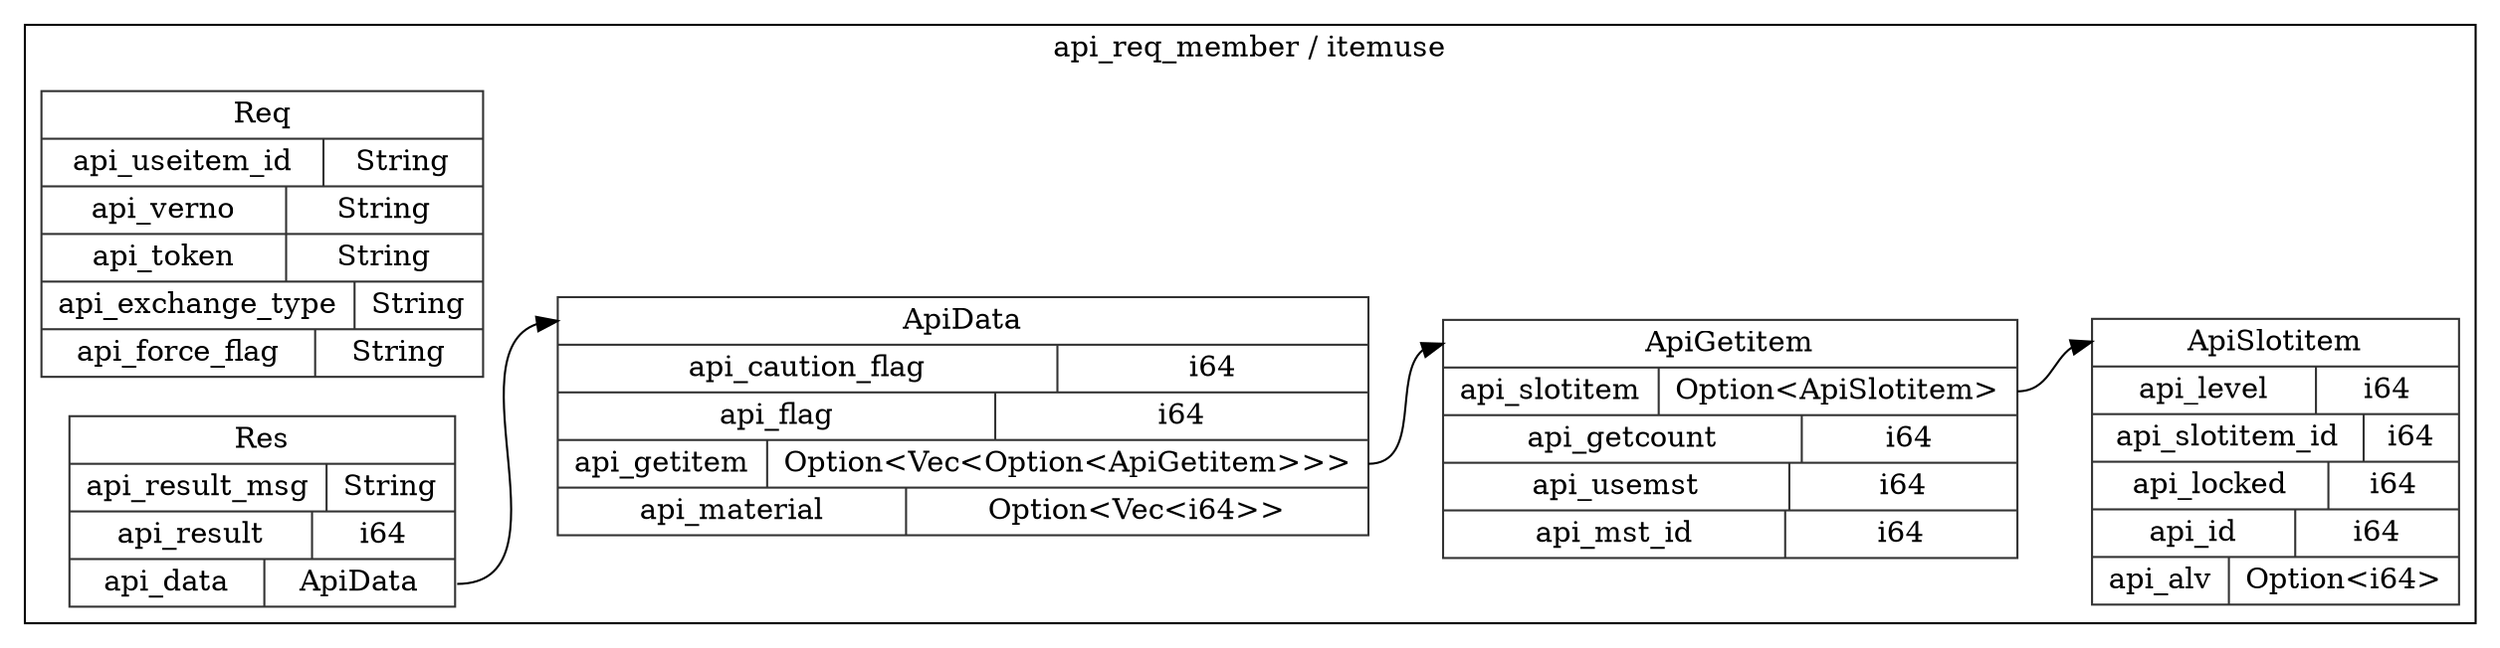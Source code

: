 digraph {
  rankdir=LR;
  subgraph cluster_0 {
    label="api_req_member / itemuse";
    node [style="filled", color=white, style="solid", color=gray20];
    api_req_member__itemuse__Req [label="<Req> Req  | { api_useitem_id | <api_useitem_id> String } | { api_verno | <api_verno> String } | { api_token | <api_token> String } | { api_exchange_type | <api_exchange_type> String } | { api_force_flag | <api_force_flag> String }", shape=record];
    api_req_member__itemuse__Res [label="<Res> Res  | { api_result_msg | <api_result_msg> String } | { api_result | <api_result> i64 } | { api_data | <api_data> ApiData }", shape=record];
    api_req_member__itemuse__ApiData;
    api_req_member__itemuse__Res:api_data:e -> api_req_member__itemuse__ApiData:ApiData:w;
    api_req_member__itemuse__ApiSlotitem [label="<ApiSlotitem> ApiSlotitem  | { api_level | <api_level> i64 } | { api_slotitem_id | <api_slotitem_id> i64 } | { api_locked | <api_locked> i64 } | { api_id | <api_id> i64 } | { api_alv | <api_alv> Option\<i64\> }", shape=record];
    api_req_member__itemuse__ApiData [label="<ApiData> ApiData  | { api_caution_flag | <api_caution_flag> i64 } | { api_flag | <api_flag> i64 } | { api_getitem | <api_getitem> Option\<Vec\<Option\<ApiGetitem\>\>\> } | { api_material | <api_material> Option\<Vec\<i64\>\> }", shape=record];
    api_req_member__itemuse__ApiGetitem;
    api_req_member__itemuse__ApiData:api_getitem:e -> api_req_member__itemuse__ApiGetitem:ApiGetitem:w;
    api_req_member__itemuse__ApiGetitem [label="<ApiGetitem> ApiGetitem  | { api_slotitem | <api_slotitem> Option\<ApiSlotitem\> } | { api_getcount | <api_getcount> i64 } | { api_usemst | <api_usemst> i64 } | { api_mst_id | <api_mst_id> i64 }", shape=record];
    api_req_member__itemuse__ApiGetitem:api_slotitem:e -> api_req_member__itemuse__ApiSlotitem:ApiSlotitem:w;
  }
}

